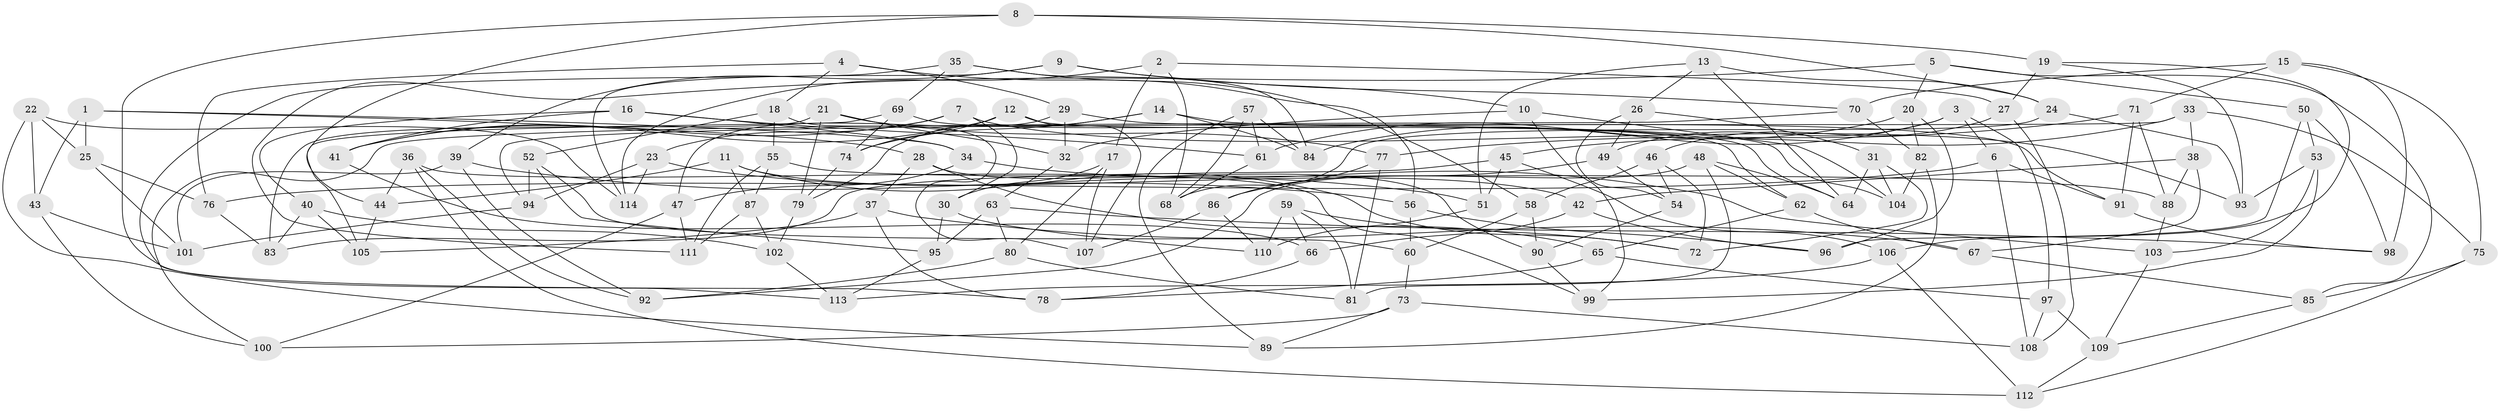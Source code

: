 // coarse degree distribution, {4: 0.3611111111111111, 6: 0.5, 3: 0.05555555555555555, 5: 0.08333333333333333}
// Generated by graph-tools (version 1.1) at 2025/24/03/03/25 07:24:30]
// undirected, 114 vertices, 228 edges
graph export_dot {
graph [start="1"]
  node [color=gray90,style=filled];
  1;
  2;
  3;
  4;
  5;
  6;
  7;
  8;
  9;
  10;
  11;
  12;
  13;
  14;
  15;
  16;
  17;
  18;
  19;
  20;
  21;
  22;
  23;
  24;
  25;
  26;
  27;
  28;
  29;
  30;
  31;
  32;
  33;
  34;
  35;
  36;
  37;
  38;
  39;
  40;
  41;
  42;
  43;
  44;
  45;
  46;
  47;
  48;
  49;
  50;
  51;
  52;
  53;
  54;
  55;
  56;
  57;
  58;
  59;
  60;
  61;
  62;
  63;
  64;
  65;
  66;
  67;
  68;
  69;
  70;
  71;
  72;
  73;
  74;
  75;
  76;
  77;
  78;
  79;
  80;
  81;
  82;
  83;
  84;
  85;
  86;
  87;
  88;
  89;
  90;
  91;
  92;
  93;
  94;
  95;
  96;
  97;
  98;
  99;
  100;
  101;
  102;
  103;
  104;
  105;
  106;
  107;
  108;
  109;
  110;
  111;
  112;
  113;
  114;
  1 -- 25;
  1 -- 43;
  1 -- 34;
  1 -- 28;
  2 -- 68;
  2 -- 27;
  2 -- 17;
  2 -- 114;
  3 -- 84;
  3 -- 6;
  3 -- 49;
  3 -- 97;
  4 -- 18;
  4 -- 76;
  4 -- 29;
  4 -- 56;
  5 -- 85;
  5 -- 111;
  5 -- 50;
  5 -- 20;
  6 -- 91;
  6 -- 108;
  6 -- 76;
  7 -- 93;
  7 -- 30;
  7 -- 41;
  7 -- 23;
  8 -- 113;
  8 -- 24;
  8 -- 44;
  8 -- 19;
  9 -- 10;
  9 -- 114;
  9 -- 70;
  9 -- 39;
  10 -- 104;
  10 -- 32;
  10 -- 99;
  11 -- 42;
  11 -- 87;
  11 -- 44;
  11 -- 72;
  12 -- 107;
  12 -- 74;
  12 -- 41;
  12 -- 62;
  13 -- 24;
  13 -- 51;
  13 -- 64;
  13 -- 26;
  14 -- 104;
  14 -- 84;
  14 -- 79;
  14 -- 74;
  15 -- 71;
  15 -- 98;
  15 -- 75;
  15 -- 70;
  16 -- 41;
  16 -- 61;
  16 -- 40;
  16 -- 34;
  17 -- 80;
  17 -- 30;
  17 -- 107;
  18 -- 107;
  18 -- 55;
  18 -- 52;
  19 -- 27;
  19 -- 93;
  19 -- 106;
  20 -- 96;
  20 -- 82;
  20 -- 61;
  21 -- 83;
  21 -- 32;
  21 -- 77;
  21 -- 79;
  22 -- 25;
  22 -- 114;
  22 -- 89;
  22 -- 43;
  23 -- 94;
  23 -- 114;
  23 -- 51;
  24 -- 68;
  24 -- 93;
  25 -- 101;
  25 -- 76;
  26 -- 54;
  26 -- 49;
  26 -- 31;
  27 -- 108;
  27 -- 46;
  28 -- 65;
  28 -- 37;
  28 -- 90;
  29 -- 47;
  29 -- 64;
  29 -- 32;
  30 -- 95;
  30 -- 110;
  31 -- 104;
  31 -- 72;
  31 -- 64;
  32 -- 63;
  33 -- 75;
  33 -- 94;
  33 -- 38;
  33 -- 45;
  34 -- 103;
  34 -- 47;
  35 -- 78;
  35 -- 69;
  35 -- 58;
  35 -- 84;
  36 -- 44;
  36 -- 92;
  36 -- 112;
  36 -- 99;
  37 -- 78;
  37 -- 67;
  37 -- 105;
  38 -- 42;
  38 -- 67;
  38 -- 88;
  39 -- 56;
  39 -- 92;
  39 -- 101;
  40 -- 83;
  40 -- 105;
  40 -- 102;
  41 -- 66;
  42 -- 66;
  42 -- 96;
  43 -- 100;
  43 -- 101;
  44 -- 105;
  45 -- 106;
  45 -- 51;
  45 -- 83;
  46 -- 54;
  46 -- 72;
  46 -- 58;
  47 -- 111;
  47 -- 100;
  48 -- 92;
  48 -- 62;
  48 -- 81;
  48 -- 64;
  49 -- 86;
  49 -- 54;
  50 -- 98;
  50 -- 96;
  50 -- 53;
  51 -- 110;
  52 -- 94;
  52 -- 60;
  52 -- 95;
  53 -- 103;
  53 -- 93;
  53 -- 99;
  54 -- 90;
  55 -- 88;
  55 -- 87;
  55 -- 111;
  56 -- 96;
  56 -- 60;
  57 -- 89;
  57 -- 61;
  57 -- 84;
  57 -- 68;
  58 -- 60;
  58 -- 90;
  59 -- 110;
  59 -- 81;
  59 -- 72;
  59 -- 66;
  60 -- 73;
  61 -- 68;
  62 -- 67;
  62 -- 65;
  63 -- 98;
  63 -- 95;
  63 -- 80;
  65 -- 78;
  65 -- 97;
  66 -- 78;
  67 -- 85;
  69 -- 74;
  69 -- 91;
  69 -- 105;
  70 -- 82;
  70 -- 100;
  71 -- 88;
  71 -- 77;
  71 -- 91;
  73 -- 89;
  73 -- 108;
  73 -- 100;
  74 -- 79;
  75 -- 85;
  75 -- 112;
  76 -- 83;
  77 -- 81;
  77 -- 86;
  79 -- 102;
  80 -- 92;
  80 -- 81;
  82 -- 89;
  82 -- 104;
  85 -- 109;
  86 -- 110;
  86 -- 107;
  87 -- 102;
  87 -- 111;
  88 -- 103;
  90 -- 99;
  91 -- 98;
  94 -- 101;
  95 -- 113;
  97 -- 108;
  97 -- 109;
  102 -- 113;
  103 -- 109;
  106 -- 112;
  106 -- 113;
  109 -- 112;
}
